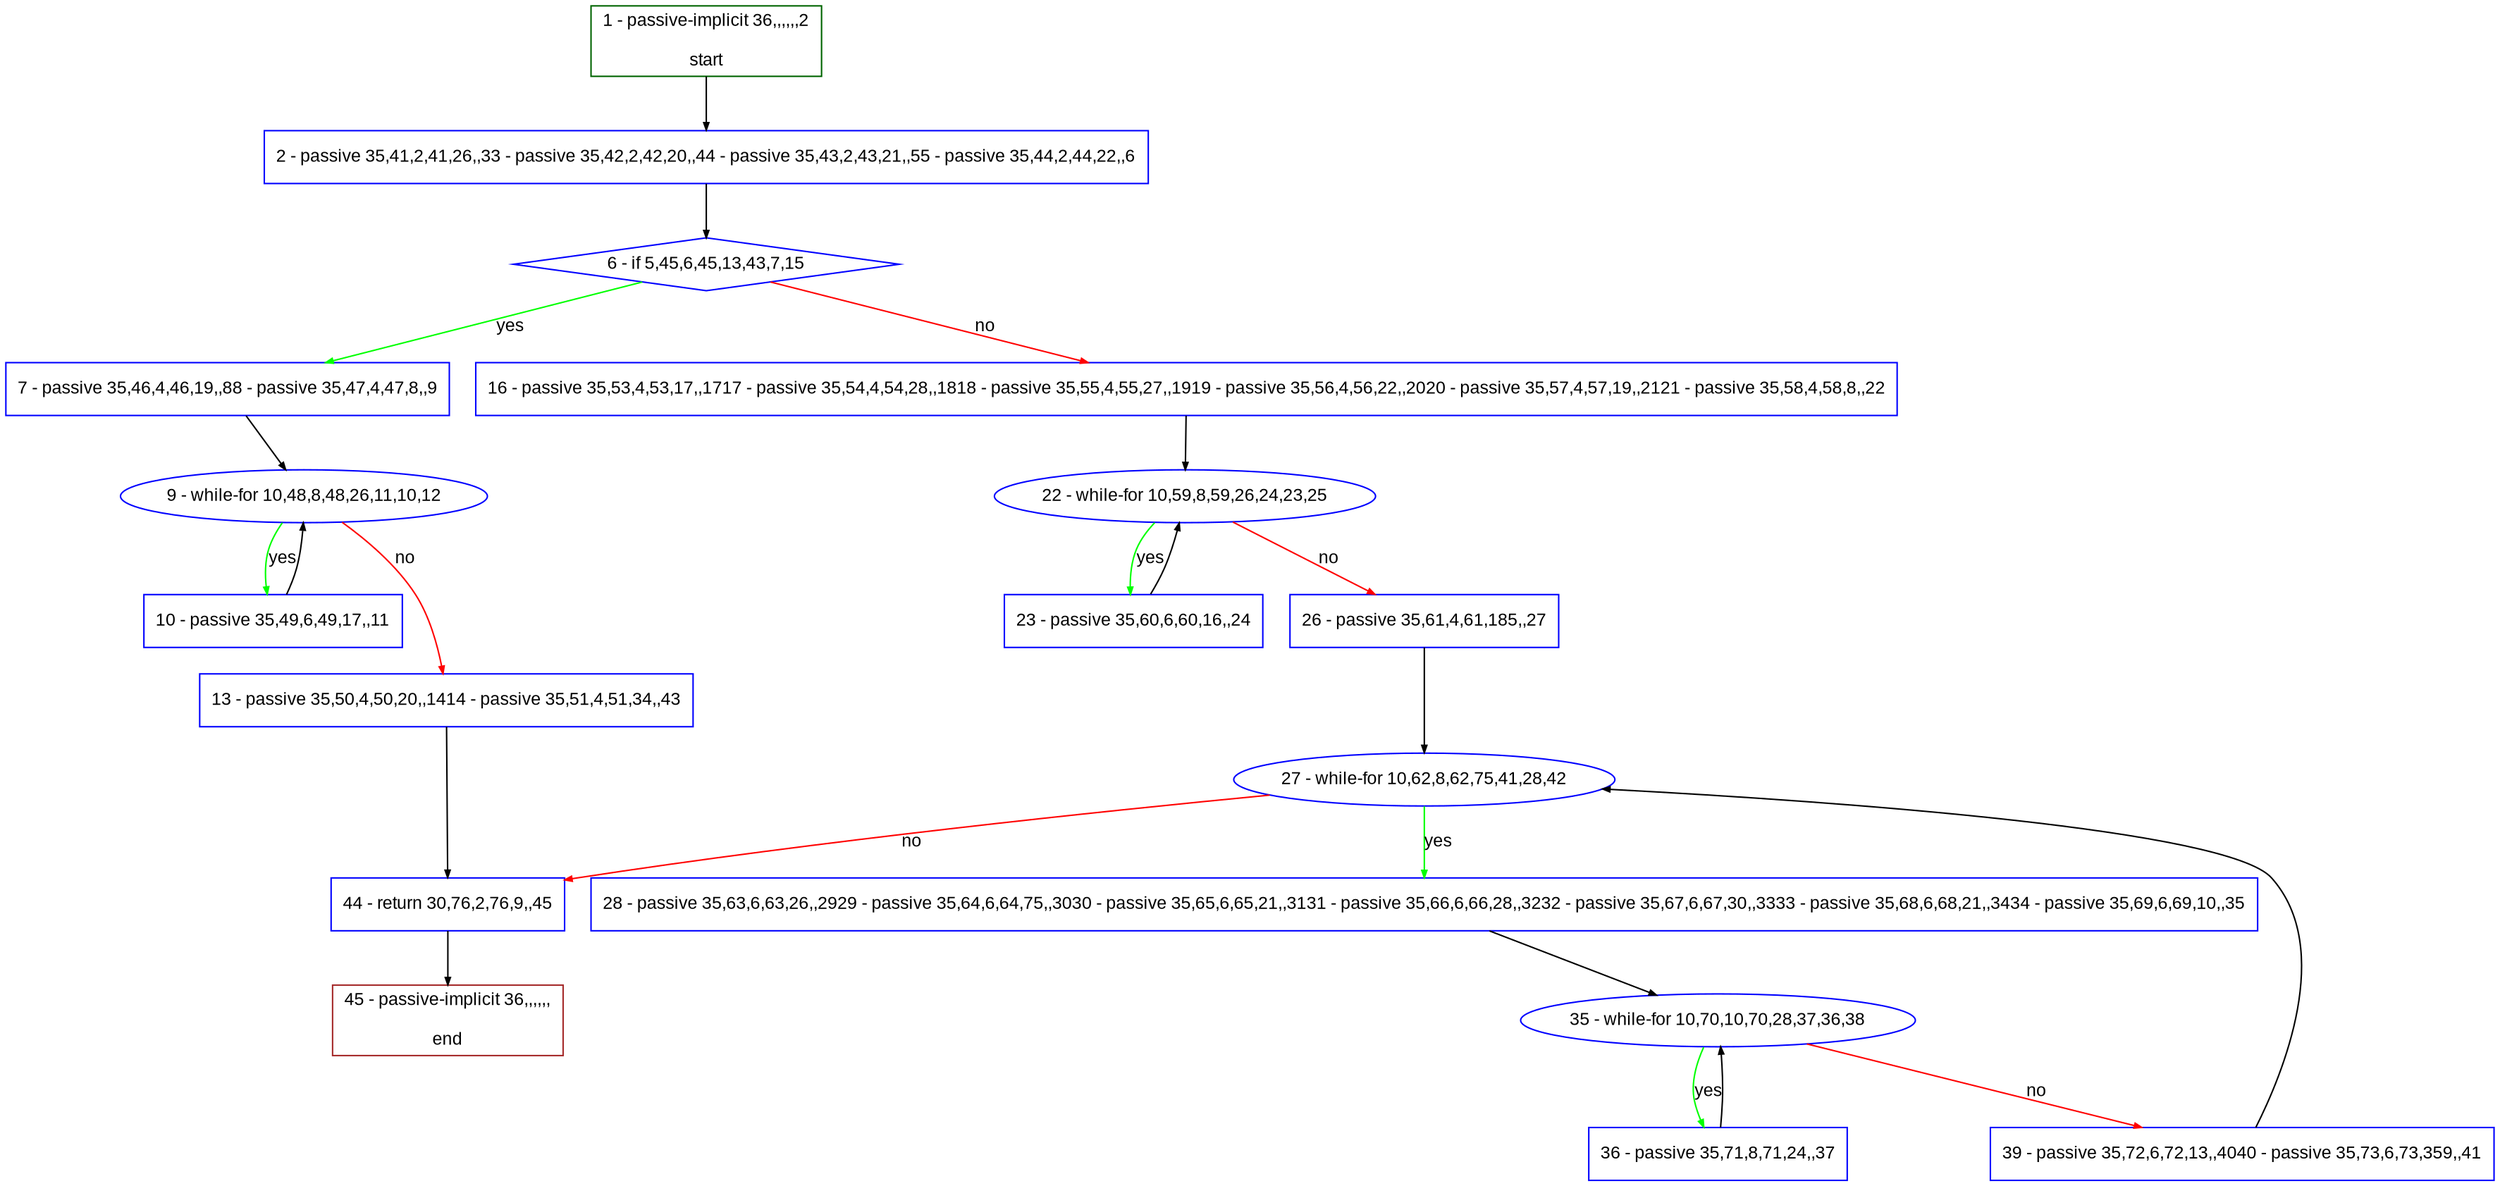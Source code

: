 digraph "" {
  graph [pack="true", label="", fontsize="12", packmode="clust", fontname="Arial", fillcolor="#FFFFCC", bgcolor="white", style="rounded,filled", compound="true"];
  node [node_initialized="no", label="", color="grey", fontsize="12", fillcolor="white", fontname="Arial", style="filled", shape="rectangle", compound="true", fixedsize="false"];
  edge [fontcolor="black", arrowhead="normal", arrowtail="none", arrowsize="0.5", ltail="", label="", color="black", fontsize="12", lhead="", fontname="Arial", dir="forward", compound="true"];
  __N1 [label="2 - passive 35,41,2,41,26,,33 - passive 35,42,2,42,20,,44 - passive 35,43,2,43,21,,55 - passive 35,44,2,44,22,,6", color="#0000ff", fillcolor="#ffffff", style="filled", shape="box"];
  __N2 [label="1 - passive-implicit 36,,,,,,2\n\nstart", color="#006400", fillcolor="#ffffff", style="filled", shape="box"];
  __N3 [label="6 - if 5,45,6,45,13,43,7,15", color="#0000ff", fillcolor="#ffffff", style="filled", shape="diamond"];
  __N4 [label="7 - passive 35,46,4,46,19,,88 - passive 35,47,4,47,8,,9", color="#0000ff", fillcolor="#ffffff", style="filled", shape="box"];
  __N5 [label="16 - passive 35,53,4,53,17,,1717 - passive 35,54,4,54,28,,1818 - passive 35,55,4,55,27,,1919 - passive 35,56,4,56,22,,2020 - passive 35,57,4,57,19,,2121 - passive 35,58,4,58,8,,22", color="#0000ff", fillcolor="#ffffff", style="filled", shape="box"];
  __N6 [label="9 - while-for 10,48,8,48,26,11,10,12", color="#0000ff", fillcolor="#ffffff", style="filled", shape="oval"];
  __N7 [label="10 - passive 35,49,6,49,17,,11", color="#0000ff", fillcolor="#ffffff", style="filled", shape="box"];
  __N8 [label="13 - passive 35,50,4,50,20,,1414 - passive 35,51,4,51,34,,43", color="#0000ff", fillcolor="#ffffff", style="filled", shape="box"];
  __N9 [label="44 - return 30,76,2,76,9,,45", color="#0000ff", fillcolor="#ffffff", style="filled", shape="box"];
  __N10 [label="22 - while-for 10,59,8,59,26,24,23,25", color="#0000ff", fillcolor="#ffffff", style="filled", shape="oval"];
  __N11 [label="23 - passive 35,60,6,60,16,,24", color="#0000ff", fillcolor="#ffffff", style="filled", shape="box"];
  __N12 [label="26 - passive 35,61,4,61,185,,27", color="#0000ff", fillcolor="#ffffff", style="filled", shape="box"];
  __N13 [label="27 - while-for 10,62,8,62,75,41,28,42", color="#0000ff", fillcolor="#ffffff", style="filled", shape="oval"];
  __N14 [label="28 - passive 35,63,6,63,26,,2929 - passive 35,64,6,64,75,,3030 - passive 35,65,6,65,21,,3131 - passive 35,66,6,66,28,,3232 - passive 35,67,6,67,30,,3333 - passive 35,68,6,68,21,,3434 - passive 35,69,6,69,10,,35", color="#0000ff", fillcolor="#ffffff", style="filled", shape="box"];
  __N15 [label="35 - while-for 10,70,10,70,28,37,36,38", color="#0000ff", fillcolor="#ffffff", style="filled", shape="oval"];
  __N16 [label="36 - passive 35,71,8,71,24,,37", color="#0000ff", fillcolor="#ffffff", style="filled", shape="box"];
  __N17 [label="39 - passive 35,72,6,72,13,,4040 - passive 35,73,6,73,359,,41", color="#0000ff", fillcolor="#ffffff", style="filled", shape="box"];
  __N18 [label="45 - passive-implicit 36,,,,,,\n\nend", color="#a52a2a", fillcolor="#ffffff", style="filled", shape="box"];
  __N2 -> __N1 [arrowhead="normal", arrowtail="none", color="#000000", label="", dir="forward"];
  __N1 -> __N3 [arrowhead="normal", arrowtail="none", color="#000000", label="", dir="forward"];
  __N3 -> __N4 [arrowhead="normal", arrowtail="none", color="#00ff00", label="yes", dir="forward"];
  __N3 -> __N5 [arrowhead="normal", arrowtail="none", color="#ff0000", label="no", dir="forward"];
  __N4 -> __N6 [arrowhead="normal", arrowtail="none", color="#000000", label="", dir="forward"];
  __N6 -> __N7 [arrowhead="normal", arrowtail="none", color="#00ff00", label="yes", dir="forward"];
  __N7 -> __N6 [arrowhead="normal", arrowtail="none", color="#000000", label="", dir="forward"];
  __N6 -> __N8 [arrowhead="normal", arrowtail="none", color="#ff0000", label="no", dir="forward"];
  __N8 -> __N9 [arrowhead="normal", arrowtail="none", color="#000000", label="", dir="forward"];
  __N5 -> __N10 [arrowhead="normal", arrowtail="none", color="#000000", label="", dir="forward"];
  __N10 -> __N11 [arrowhead="normal", arrowtail="none", color="#00ff00", label="yes", dir="forward"];
  __N11 -> __N10 [arrowhead="normal", arrowtail="none", color="#000000", label="", dir="forward"];
  __N10 -> __N12 [arrowhead="normal", arrowtail="none", color="#ff0000", label="no", dir="forward"];
  __N12 -> __N13 [arrowhead="normal", arrowtail="none", color="#000000", label="", dir="forward"];
  __N13 -> __N14 [arrowhead="normal", arrowtail="none", color="#00ff00", label="yes", dir="forward"];
  __N13 -> __N9 [arrowhead="normal", arrowtail="none", color="#ff0000", label="no", dir="forward"];
  __N14 -> __N15 [arrowhead="normal", arrowtail="none", color="#000000", label="", dir="forward"];
  __N15 -> __N16 [arrowhead="normal", arrowtail="none", color="#00ff00", label="yes", dir="forward"];
  __N16 -> __N15 [arrowhead="normal", arrowtail="none", color="#000000", label="", dir="forward"];
  __N15 -> __N17 [arrowhead="normal", arrowtail="none", color="#ff0000", label="no", dir="forward"];
  __N17 -> __N13 [arrowhead="normal", arrowtail="none", color="#000000", label="", dir="forward"];
  __N9 -> __N18 [arrowhead="normal", arrowtail="none", color="#000000", label="", dir="forward"];
}
